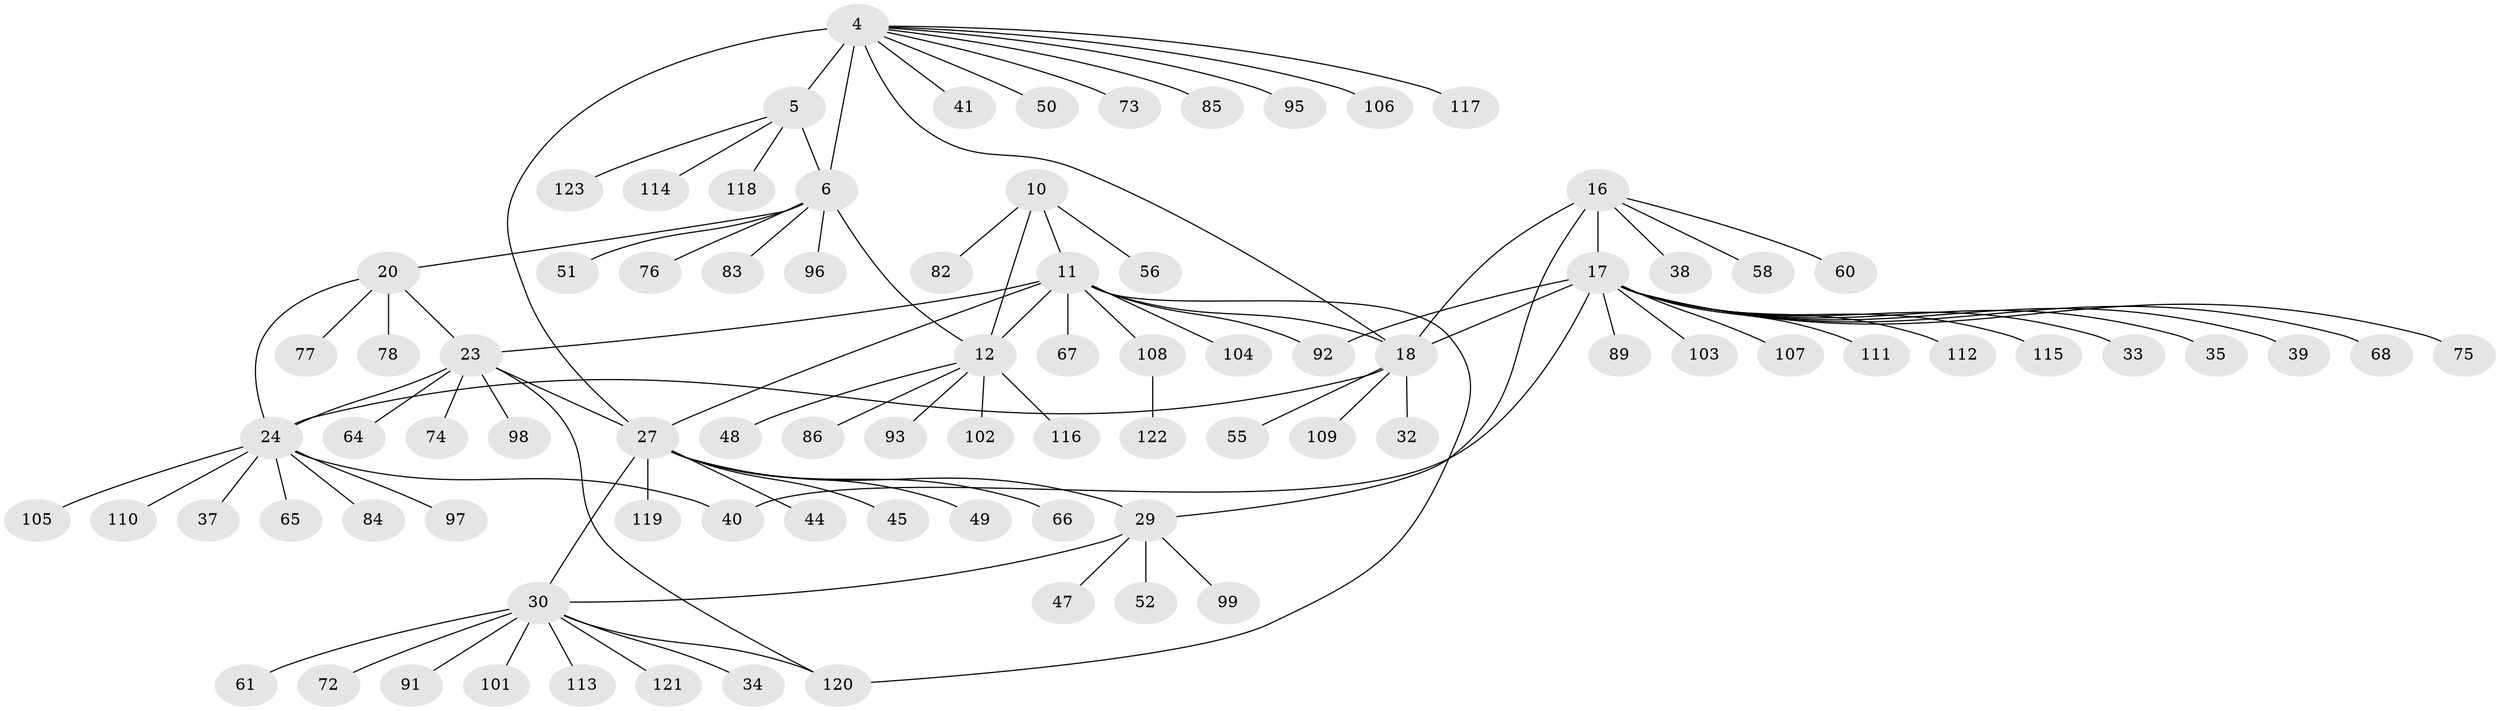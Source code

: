 // original degree distribution, {9: 0.04878048780487805, 6: 0.032520325203252036, 8: 0.06504065040650407, 10: 0.024390243902439025, 7: 0.056910569105691054, 11: 0.008130081300813009, 12: 0.008130081300813009, 2: 0.15447154471544716, 1: 0.5691056910569106, 3: 0.032520325203252036}
// Generated by graph-tools (version 1.1) at 2025/58/03/04/25 21:58:47]
// undirected, 86 vertices, 100 edges
graph export_dot {
graph [start="1"]
  node [color=gray90,style=filled];
  4 [super="+1"];
  5 [super="+2"];
  6 [super="+3"];
  10 [super="+9"];
  11 [super="+7"];
  12 [super="+8"];
  16 [super="+13"];
  17 [super="+14"];
  18 [super="+15"];
  20 [super="+19"];
  23 [super="+22"];
  24 [super="+21"];
  27 [super="+26"];
  29 [super="+28"];
  30 [super="+25"];
  32;
  33;
  34;
  35 [super="+31"];
  37;
  38;
  39;
  40;
  41;
  44;
  45;
  47;
  48;
  49;
  50;
  51;
  52;
  55;
  56;
  58;
  60;
  61 [super="+43"];
  64;
  65;
  66;
  67;
  68;
  72;
  73;
  74 [super="+62+63"];
  75 [super="+59"];
  76;
  77;
  78;
  82;
  83 [super="+79"];
  84;
  85 [super="+70"];
  86;
  89;
  91;
  92;
  93 [super="+69"];
  95;
  96 [super="+71"];
  97 [super="+81"];
  98;
  99;
  101 [super="+87"];
  102;
  103;
  104;
  105;
  106;
  107 [super="+46"];
  108 [super="+94"];
  109;
  110 [super="+90"];
  111;
  112;
  113;
  114;
  115 [super="+57"];
  116;
  117 [super="+80"];
  118 [super="+100"];
  119;
  120 [super="+88"];
  121;
  122;
  123;
  4 -- 5 [weight=4];
  4 -- 6 [weight=4];
  4 -- 41;
  4 -- 106;
  4 -- 18;
  4 -- 27;
  4 -- 50;
  4 -- 73;
  4 -- 95;
  4 -- 85;
  4 -- 117;
  5 -- 6 [weight=4];
  5 -- 114;
  5 -- 123;
  5 -- 118;
  6 -- 51;
  6 -- 76;
  6 -- 20;
  6 -- 12;
  6 -- 96;
  6 -- 83;
  10 -- 11 [weight=4];
  10 -- 12 [weight=4];
  10 -- 82;
  10 -- 56;
  11 -- 12 [weight=4];
  11 -- 18;
  11 -- 67;
  11 -- 92;
  11 -- 104;
  11 -- 23;
  11 -- 27;
  11 -- 120;
  11 -- 108;
  12 -- 86;
  12 -- 102;
  12 -- 116;
  12 -- 48;
  12 -- 93;
  16 -- 17 [weight=4];
  16 -- 18 [weight=4];
  16 -- 29;
  16 -- 58;
  16 -- 38;
  16 -- 60;
  17 -- 18 [weight=4];
  17 -- 33;
  17 -- 40;
  17 -- 89;
  17 -- 92;
  17 -- 103;
  17 -- 112;
  17 -- 68;
  17 -- 39;
  17 -- 111;
  17 -- 35;
  17 -- 107;
  17 -- 115;
  17 -- 75;
  18 -- 32;
  18 -- 55;
  18 -- 109;
  18 -- 24;
  20 -- 23 [weight=4];
  20 -- 24 [weight=4];
  20 -- 78;
  20 -- 77;
  23 -- 24 [weight=4];
  23 -- 64;
  23 -- 98;
  23 -- 120;
  23 -- 27;
  23 -- 74;
  24 -- 37;
  24 -- 65;
  24 -- 105;
  24 -- 40;
  24 -- 84;
  24 -- 97;
  24 -- 110;
  27 -- 29 [weight=4];
  27 -- 30 [weight=4];
  27 -- 44;
  27 -- 49;
  27 -- 66;
  27 -- 119;
  27 -- 45;
  29 -- 30 [weight=4];
  29 -- 52;
  29 -- 99;
  29 -- 47;
  30 -- 91;
  30 -- 113;
  30 -- 34;
  30 -- 72;
  30 -- 121;
  30 -- 120;
  30 -- 61;
  30 -- 101;
  108 -- 122;
}

